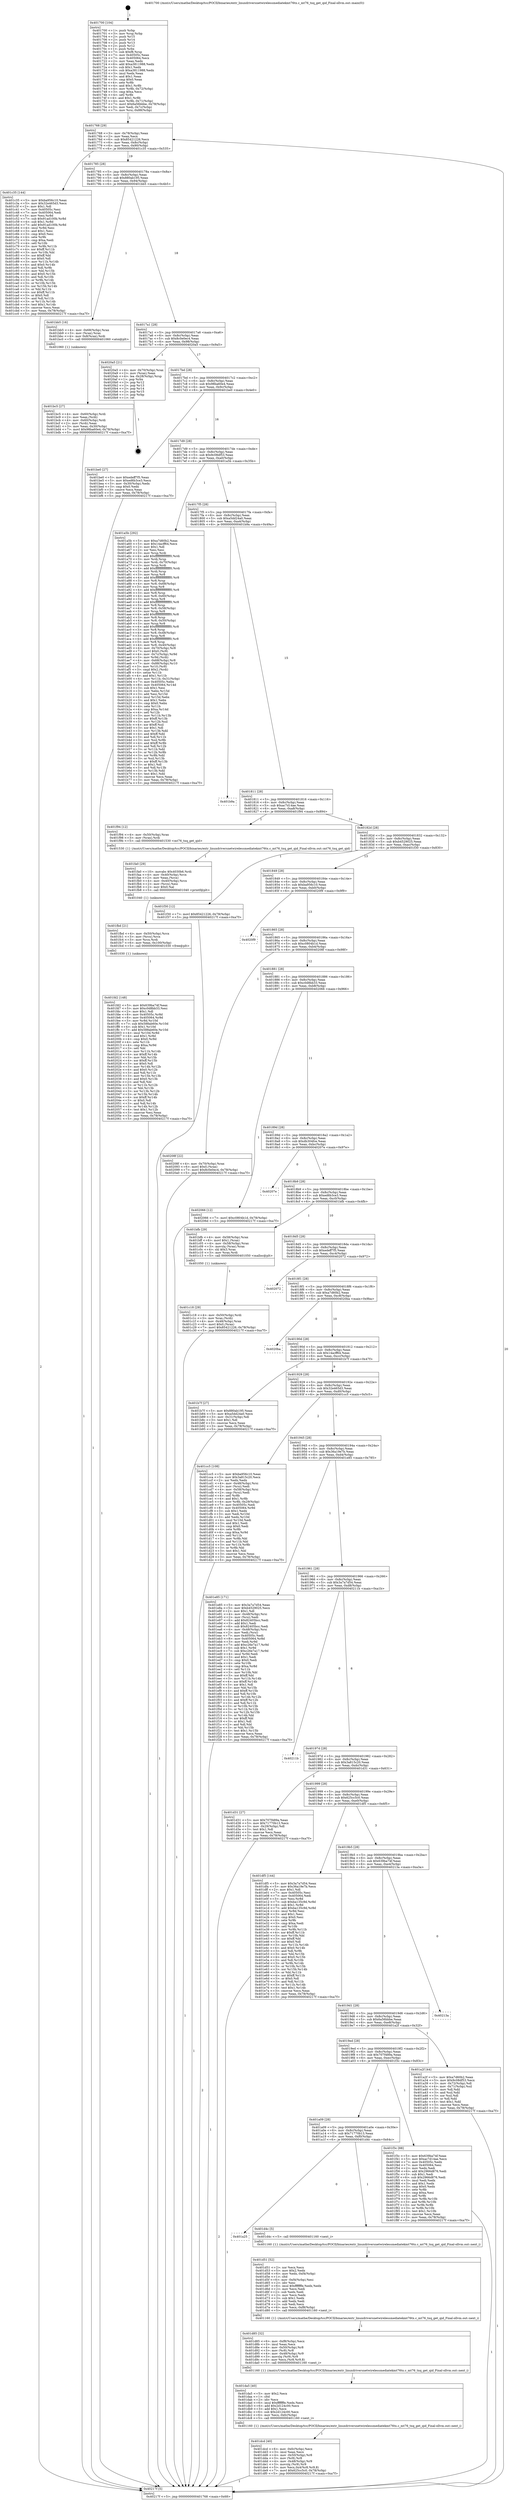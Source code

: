 digraph "0x401700" {
  label = "0x401700 (/mnt/c/Users/mathe/Desktop/tcc/POCII/binaries/extr_linuxdriversnetwirelessmediatekmt76tx.c_mt76_txq_get_qid_Final-ollvm.out::main(0))"
  labelloc = "t"
  node[shape=record]

  Entry [label="",width=0.3,height=0.3,shape=circle,fillcolor=black,style=filled]
  "0x401768" [label="{
     0x401768 [29]\l
     | [instrs]\l
     &nbsp;&nbsp;0x401768 \<+3\>: mov -0x78(%rbp),%eax\l
     &nbsp;&nbsp;0x40176b \<+2\>: mov %eax,%ecx\l
     &nbsp;&nbsp;0x40176d \<+6\>: sub $0x85421226,%ecx\l
     &nbsp;&nbsp;0x401773 \<+6\>: mov %eax,-0x8c(%rbp)\l
     &nbsp;&nbsp;0x401779 \<+6\>: mov %ecx,-0x90(%rbp)\l
     &nbsp;&nbsp;0x40177f \<+6\>: je 0000000000401c35 \<main+0x535\>\l
  }"]
  "0x401c35" [label="{
     0x401c35 [144]\l
     | [instrs]\l
     &nbsp;&nbsp;0x401c35 \<+5\>: mov $0xba956c10,%eax\l
     &nbsp;&nbsp;0x401c3a \<+5\>: mov $0x32e465d3,%ecx\l
     &nbsp;&nbsp;0x401c3f \<+2\>: mov $0x1,%dl\l
     &nbsp;&nbsp;0x401c41 \<+7\>: mov 0x40505c,%esi\l
     &nbsp;&nbsp;0x401c48 \<+7\>: mov 0x405064,%edi\l
     &nbsp;&nbsp;0x401c4f \<+3\>: mov %esi,%r8d\l
     &nbsp;&nbsp;0x401c52 \<+7\>: sub $0x91ad100b,%r8d\l
     &nbsp;&nbsp;0x401c59 \<+4\>: sub $0x1,%r8d\l
     &nbsp;&nbsp;0x401c5d \<+7\>: add $0x91ad100b,%r8d\l
     &nbsp;&nbsp;0x401c64 \<+4\>: imul %r8d,%esi\l
     &nbsp;&nbsp;0x401c68 \<+3\>: and $0x1,%esi\l
     &nbsp;&nbsp;0x401c6b \<+3\>: cmp $0x0,%esi\l
     &nbsp;&nbsp;0x401c6e \<+4\>: sete %r9b\l
     &nbsp;&nbsp;0x401c72 \<+3\>: cmp $0xa,%edi\l
     &nbsp;&nbsp;0x401c75 \<+4\>: setl %r10b\l
     &nbsp;&nbsp;0x401c79 \<+3\>: mov %r9b,%r11b\l
     &nbsp;&nbsp;0x401c7c \<+4\>: xor $0xff,%r11b\l
     &nbsp;&nbsp;0x401c80 \<+3\>: mov %r10b,%bl\l
     &nbsp;&nbsp;0x401c83 \<+3\>: xor $0xff,%bl\l
     &nbsp;&nbsp;0x401c86 \<+3\>: xor $0x0,%dl\l
     &nbsp;&nbsp;0x401c89 \<+3\>: mov %r11b,%r14b\l
     &nbsp;&nbsp;0x401c8c \<+4\>: and $0x0,%r14b\l
     &nbsp;&nbsp;0x401c90 \<+3\>: and %dl,%r9b\l
     &nbsp;&nbsp;0x401c93 \<+3\>: mov %bl,%r15b\l
     &nbsp;&nbsp;0x401c96 \<+4\>: and $0x0,%r15b\l
     &nbsp;&nbsp;0x401c9a \<+3\>: and %dl,%r10b\l
     &nbsp;&nbsp;0x401c9d \<+3\>: or %r9b,%r14b\l
     &nbsp;&nbsp;0x401ca0 \<+3\>: or %r10b,%r15b\l
     &nbsp;&nbsp;0x401ca3 \<+3\>: xor %r15b,%r14b\l
     &nbsp;&nbsp;0x401ca6 \<+3\>: or %bl,%r11b\l
     &nbsp;&nbsp;0x401ca9 \<+4\>: xor $0xff,%r11b\l
     &nbsp;&nbsp;0x401cad \<+3\>: or $0x0,%dl\l
     &nbsp;&nbsp;0x401cb0 \<+3\>: and %dl,%r11b\l
     &nbsp;&nbsp;0x401cb3 \<+3\>: or %r11b,%r14b\l
     &nbsp;&nbsp;0x401cb6 \<+4\>: test $0x1,%r14b\l
     &nbsp;&nbsp;0x401cba \<+3\>: cmovne %ecx,%eax\l
     &nbsp;&nbsp;0x401cbd \<+3\>: mov %eax,-0x78(%rbp)\l
     &nbsp;&nbsp;0x401cc0 \<+5\>: jmp 000000000040217f \<main+0xa7f\>\l
  }"]
  "0x401785" [label="{
     0x401785 [28]\l
     | [instrs]\l
     &nbsp;&nbsp;0x401785 \<+5\>: jmp 000000000040178a \<main+0x8a\>\l
     &nbsp;&nbsp;0x40178a \<+6\>: mov -0x8c(%rbp),%eax\l
     &nbsp;&nbsp;0x401790 \<+5\>: sub $0x880ab195,%eax\l
     &nbsp;&nbsp;0x401795 \<+6\>: mov %eax,-0x94(%rbp)\l
     &nbsp;&nbsp;0x40179b \<+6\>: je 0000000000401bb5 \<main+0x4b5\>\l
  }"]
  Exit [label="",width=0.3,height=0.3,shape=circle,fillcolor=black,style=filled,peripheries=2]
  "0x401bb5" [label="{
     0x401bb5 [16]\l
     | [instrs]\l
     &nbsp;&nbsp;0x401bb5 \<+4\>: mov -0x68(%rbp),%rax\l
     &nbsp;&nbsp;0x401bb9 \<+3\>: mov (%rax),%rax\l
     &nbsp;&nbsp;0x401bbc \<+4\>: mov 0x8(%rax),%rdi\l
     &nbsp;&nbsp;0x401bc0 \<+5\>: call 0000000000401060 \<atoi@plt\>\l
     | [calls]\l
     &nbsp;&nbsp;0x401060 \{1\} (unknown)\l
  }"]
  "0x4017a1" [label="{
     0x4017a1 [28]\l
     | [instrs]\l
     &nbsp;&nbsp;0x4017a1 \<+5\>: jmp 00000000004017a6 \<main+0xa6\>\l
     &nbsp;&nbsp;0x4017a6 \<+6\>: mov -0x8c(%rbp),%eax\l
     &nbsp;&nbsp;0x4017ac \<+5\>: sub $0x8c0e0ec4,%eax\l
     &nbsp;&nbsp;0x4017b1 \<+6\>: mov %eax,-0x98(%rbp)\l
     &nbsp;&nbsp;0x4017b7 \<+6\>: je 00000000004020a5 \<main+0x9a5\>\l
  }"]
  "0x401fd2" [label="{
     0x401fd2 [148]\l
     | [instrs]\l
     &nbsp;&nbsp;0x401fd2 \<+5\>: mov $0x639ba74f,%eax\l
     &nbsp;&nbsp;0x401fd7 \<+5\>: mov $0xc0d8bb33,%esi\l
     &nbsp;&nbsp;0x401fdc \<+2\>: mov $0x1,%dl\l
     &nbsp;&nbsp;0x401fde \<+8\>: mov 0x40505c,%r8d\l
     &nbsp;&nbsp;0x401fe6 \<+8\>: mov 0x405064,%r9d\l
     &nbsp;&nbsp;0x401fee \<+3\>: mov %r8d,%r10d\l
     &nbsp;&nbsp;0x401ff1 \<+7\>: sub $0x588ab60e,%r10d\l
     &nbsp;&nbsp;0x401ff8 \<+4\>: sub $0x1,%r10d\l
     &nbsp;&nbsp;0x401ffc \<+7\>: add $0x588ab60e,%r10d\l
     &nbsp;&nbsp;0x402003 \<+4\>: imul %r10d,%r8d\l
     &nbsp;&nbsp;0x402007 \<+4\>: and $0x1,%r8d\l
     &nbsp;&nbsp;0x40200b \<+4\>: cmp $0x0,%r8d\l
     &nbsp;&nbsp;0x40200f \<+4\>: sete %r11b\l
     &nbsp;&nbsp;0x402013 \<+4\>: cmp $0xa,%r9d\l
     &nbsp;&nbsp;0x402017 \<+3\>: setl %bl\l
     &nbsp;&nbsp;0x40201a \<+3\>: mov %r11b,%r14b\l
     &nbsp;&nbsp;0x40201d \<+4\>: xor $0xff,%r14b\l
     &nbsp;&nbsp;0x402021 \<+3\>: mov %bl,%r15b\l
     &nbsp;&nbsp;0x402024 \<+4\>: xor $0xff,%r15b\l
     &nbsp;&nbsp;0x402028 \<+3\>: xor $0x0,%dl\l
     &nbsp;&nbsp;0x40202b \<+3\>: mov %r14b,%r12b\l
     &nbsp;&nbsp;0x40202e \<+4\>: and $0x0,%r12b\l
     &nbsp;&nbsp;0x402032 \<+3\>: and %dl,%r11b\l
     &nbsp;&nbsp;0x402035 \<+3\>: mov %r15b,%r13b\l
     &nbsp;&nbsp;0x402038 \<+4\>: and $0x0,%r13b\l
     &nbsp;&nbsp;0x40203c \<+2\>: and %dl,%bl\l
     &nbsp;&nbsp;0x40203e \<+3\>: or %r11b,%r12b\l
     &nbsp;&nbsp;0x402041 \<+3\>: or %bl,%r13b\l
     &nbsp;&nbsp;0x402044 \<+3\>: xor %r13b,%r12b\l
     &nbsp;&nbsp;0x402047 \<+3\>: or %r15b,%r14b\l
     &nbsp;&nbsp;0x40204a \<+4\>: xor $0xff,%r14b\l
     &nbsp;&nbsp;0x40204e \<+3\>: or $0x0,%dl\l
     &nbsp;&nbsp;0x402051 \<+3\>: and %dl,%r14b\l
     &nbsp;&nbsp;0x402054 \<+3\>: or %r14b,%r12b\l
     &nbsp;&nbsp;0x402057 \<+4\>: test $0x1,%r12b\l
     &nbsp;&nbsp;0x40205b \<+3\>: cmovne %esi,%eax\l
     &nbsp;&nbsp;0x40205e \<+3\>: mov %eax,-0x78(%rbp)\l
     &nbsp;&nbsp;0x402061 \<+5\>: jmp 000000000040217f \<main+0xa7f\>\l
  }"]
  "0x4020a5" [label="{
     0x4020a5 [21]\l
     | [instrs]\l
     &nbsp;&nbsp;0x4020a5 \<+4\>: mov -0x70(%rbp),%rax\l
     &nbsp;&nbsp;0x4020a9 \<+2\>: mov (%rax),%eax\l
     &nbsp;&nbsp;0x4020ab \<+4\>: lea -0x28(%rbp),%rsp\l
     &nbsp;&nbsp;0x4020af \<+1\>: pop %rbx\l
     &nbsp;&nbsp;0x4020b0 \<+2\>: pop %r12\l
     &nbsp;&nbsp;0x4020b2 \<+2\>: pop %r13\l
     &nbsp;&nbsp;0x4020b4 \<+2\>: pop %r14\l
     &nbsp;&nbsp;0x4020b6 \<+2\>: pop %r15\l
     &nbsp;&nbsp;0x4020b8 \<+1\>: pop %rbp\l
     &nbsp;&nbsp;0x4020b9 \<+1\>: ret\l
  }"]
  "0x4017bd" [label="{
     0x4017bd [28]\l
     | [instrs]\l
     &nbsp;&nbsp;0x4017bd \<+5\>: jmp 00000000004017c2 \<main+0xc2\>\l
     &nbsp;&nbsp;0x4017c2 \<+6\>: mov -0x8c(%rbp),%eax\l
     &nbsp;&nbsp;0x4017c8 \<+5\>: sub $0x98ba60e4,%eax\l
     &nbsp;&nbsp;0x4017cd \<+6\>: mov %eax,-0x9c(%rbp)\l
     &nbsp;&nbsp;0x4017d3 \<+6\>: je 0000000000401be0 \<main+0x4e0\>\l
  }"]
  "0x401fbd" [label="{
     0x401fbd [21]\l
     | [instrs]\l
     &nbsp;&nbsp;0x401fbd \<+4\>: mov -0x50(%rbp),%rcx\l
     &nbsp;&nbsp;0x401fc1 \<+3\>: mov (%rcx),%rcx\l
     &nbsp;&nbsp;0x401fc4 \<+3\>: mov %rcx,%rdi\l
     &nbsp;&nbsp;0x401fc7 \<+6\>: mov %eax,-0x100(%rbp)\l
     &nbsp;&nbsp;0x401fcd \<+5\>: call 0000000000401030 \<free@plt\>\l
     | [calls]\l
     &nbsp;&nbsp;0x401030 \{1\} (unknown)\l
  }"]
  "0x401be0" [label="{
     0x401be0 [27]\l
     | [instrs]\l
     &nbsp;&nbsp;0x401be0 \<+5\>: mov $0xedeff7f5,%eax\l
     &nbsp;&nbsp;0x401be5 \<+5\>: mov $0xed6b3ce3,%ecx\l
     &nbsp;&nbsp;0x401bea \<+3\>: mov -0x30(%rbp),%edx\l
     &nbsp;&nbsp;0x401bed \<+3\>: cmp $0x0,%edx\l
     &nbsp;&nbsp;0x401bf0 \<+3\>: cmove %ecx,%eax\l
     &nbsp;&nbsp;0x401bf3 \<+3\>: mov %eax,-0x78(%rbp)\l
     &nbsp;&nbsp;0x401bf6 \<+5\>: jmp 000000000040217f \<main+0xa7f\>\l
  }"]
  "0x4017d9" [label="{
     0x4017d9 [28]\l
     | [instrs]\l
     &nbsp;&nbsp;0x4017d9 \<+5\>: jmp 00000000004017de \<main+0xde\>\l
     &nbsp;&nbsp;0x4017de \<+6\>: mov -0x8c(%rbp),%eax\l
     &nbsp;&nbsp;0x4017e4 \<+5\>: sub $0x9c08df53,%eax\l
     &nbsp;&nbsp;0x4017e9 \<+6\>: mov %eax,-0xa0(%rbp)\l
     &nbsp;&nbsp;0x4017ef \<+6\>: je 0000000000401a5b \<main+0x35b\>\l
  }"]
  "0x401fa0" [label="{
     0x401fa0 [29]\l
     | [instrs]\l
     &nbsp;&nbsp;0x401fa0 \<+10\>: movabs $0x4030b6,%rdi\l
     &nbsp;&nbsp;0x401faa \<+4\>: mov -0x40(%rbp),%rcx\l
     &nbsp;&nbsp;0x401fae \<+2\>: mov %eax,(%rcx)\l
     &nbsp;&nbsp;0x401fb0 \<+4\>: mov -0x40(%rbp),%rcx\l
     &nbsp;&nbsp;0x401fb4 \<+2\>: mov (%rcx),%esi\l
     &nbsp;&nbsp;0x401fb6 \<+2\>: mov $0x0,%al\l
     &nbsp;&nbsp;0x401fb8 \<+5\>: call 0000000000401040 \<printf@plt\>\l
     | [calls]\l
     &nbsp;&nbsp;0x401040 \{1\} (unknown)\l
  }"]
  "0x401a5b" [label="{
     0x401a5b [292]\l
     | [instrs]\l
     &nbsp;&nbsp;0x401a5b \<+5\>: mov $0xa7d60b2,%eax\l
     &nbsp;&nbsp;0x401a60 \<+5\>: mov $0x14acff64,%ecx\l
     &nbsp;&nbsp;0x401a65 \<+2\>: mov $0x1,%dl\l
     &nbsp;&nbsp;0x401a67 \<+2\>: xor %esi,%esi\l
     &nbsp;&nbsp;0x401a69 \<+3\>: mov %rsp,%rdi\l
     &nbsp;&nbsp;0x401a6c \<+4\>: add $0xfffffffffffffff0,%rdi\l
     &nbsp;&nbsp;0x401a70 \<+3\>: mov %rdi,%rsp\l
     &nbsp;&nbsp;0x401a73 \<+4\>: mov %rdi,-0x70(%rbp)\l
     &nbsp;&nbsp;0x401a77 \<+3\>: mov %rsp,%rdi\l
     &nbsp;&nbsp;0x401a7a \<+4\>: add $0xfffffffffffffff0,%rdi\l
     &nbsp;&nbsp;0x401a7e \<+3\>: mov %rdi,%rsp\l
     &nbsp;&nbsp;0x401a81 \<+3\>: mov %rsp,%r8\l
     &nbsp;&nbsp;0x401a84 \<+4\>: add $0xfffffffffffffff0,%r8\l
     &nbsp;&nbsp;0x401a88 \<+3\>: mov %r8,%rsp\l
     &nbsp;&nbsp;0x401a8b \<+4\>: mov %r8,-0x68(%rbp)\l
     &nbsp;&nbsp;0x401a8f \<+3\>: mov %rsp,%r8\l
     &nbsp;&nbsp;0x401a92 \<+4\>: add $0xfffffffffffffff0,%r8\l
     &nbsp;&nbsp;0x401a96 \<+3\>: mov %r8,%rsp\l
     &nbsp;&nbsp;0x401a99 \<+4\>: mov %r8,-0x60(%rbp)\l
     &nbsp;&nbsp;0x401a9d \<+3\>: mov %rsp,%r8\l
     &nbsp;&nbsp;0x401aa0 \<+4\>: add $0xfffffffffffffff0,%r8\l
     &nbsp;&nbsp;0x401aa4 \<+3\>: mov %r8,%rsp\l
     &nbsp;&nbsp;0x401aa7 \<+4\>: mov %r8,-0x58(%rbp)\l
     &nbsp;&nbsp;0x401aab \<+3\>: mov %rsp,%r8\l
     &nbsp;&nbsp;0x401aae \<+4\>: add $0xfffffffffffffff0,%r8\l
     &nbsp;&nbsp;0x401ab2 \<+3\>: mov %r8,%rsp\l
     &nbsp;&nbsp;0x401ab5 \<+4\>: mov %r8,-0x50(%rbp)\l
     &nbsp;&nbsp;0x401ab9 \<+3\>: mov %rsp,%r8\l
     &nbsp;&nbsp;0x401abc \<+4\>: add $0xfffffffffffffff0,%r8\l
     &nbsp;&nbsp;0x401ac0 \<+3\>: mov %r8,%rsp\l
     &nbsp;&nbsp;0x401ac3 \<+4\>: mov %r8,-0x48(%rbp)\l
     &nbsp;&nbsp;0x401ac7 \<+3\>: mov %rsp,%r8\l
     &nbsp;&nbsp;0x401aca \<+4\>: add $0xfffffffffffffff0,%r8\l
     &nbsp;&nbsp;0x401ace \<+3\>: mov %r8,%rsp\l
     &nbsp;&nbsp;0x401ad1 \<+4\>: mov %r8,-0x40(%rbp)\l
     &nbsp;&nbsp;0x401ad5 \<+4\>: mov -0x70(%rbp),%r8\l
     &nbsp;&nbsp;0x401ad9 \<+7\>: movl $0x0,(%r8)\l
     &nbsp;&nbsp;0x401ae0 \<+4\>: mov -0x7c(%rbp),%r9d\l
     &nbsp;&nbsp;0x401ae4 \<+3\>: mov %r9d,(%rdi)\l
     &nbsp;&nbsp;0x401ae7 \<+4\>: mov -0x68(%rbp),%r8\l
     &nbsp;&nbsp;0x401aeb \<+7\>: mov -0x88(%rbp),%r10\l
     &nbsp;&nbsp;0x401af2 \<+3\>: mov %r10,(%r8)\l
     &nbsp;&nbsp;0x401af5 \<+3\>: cmpl $0x2,(%rdi)\l
     &nbsp;&nbsp;0x401af8 \<+4\>: setne %r11b\l
     &nbsp;&nbsp;0x401afc \<+4\>: and $0x1,%r11b\l
     &nbsp;&nbsp;0x401b00 \<+4\>: mov %r11b,-0x31(%rbp)\l
     &nbsp;&nbsp;0x401b04 \<+7\>: mov 0x40505c,%ebx\l
     &nbsp;&nbsp;0x401b0b \<+8\>: mov 0x405064,%r14d\l
     &nbsp;&nbsp;0x401b13 \<+3\>: sub $0x1,%esi\l
     &nbsp;&nbsp;0x401b16 \<+3\>: mov %ebx,%r15d\l
     &nbsp;&nbsp;0x401b19 \<+3\>: add %esi,%r15d\l
     &nbsp;&nbsp;0x401b1c \<+4\>: imul %r15d,%ebx\l
     &nbsp;&nbsp;0x401b20 \<+3\>: and $0x1,%ebx\l
     &nbsp;&nbsp;0x401b23 \<+3\>: cmp $0x0,%ebx\l
     &nbsp;&nbsp;0x401b26 \<+4\>: sete %r11b\l
     &nbsp;&nbsp;0x401b2a \<+4\>: cmp $0xa,%r14d\l
     &nbsp;&nbsp;0x401b2e \<+4\>: setl %r12b\l
     &nbsp;&nbsp;0x401b32 \<+3\>: mov %r11b,%r13b\l
     &nbsp;&nbsp;0x401b35 \<+4\>: xor $0xff,%r13b\l
     &nbsp;&nbsp;0x401b39 \<+3\>: mov %r12b,%sil\l
     &nbsp;&nbsp;0x401b3c \<+4\>: xor $0xff,%sil\l
     &nbsp;&nbsp;0x401b40 \<+3\>: xor $0x1,%dl\l
     &nbsp;&nbsp;0x401b43 \<+3\>: mov %r13b,%dil\l
     &nbsp;&nbsp;0x401b46 \<+4\>: and $0xff,%dil\l
     &nbsp;&nbsp;0x401b4a \<+3\>: and %dl,%r11b\l
     &nbsp;&nbsp;0x401b4d \<+3\>: mov %sil,%r8b\l
     &nbsp;&nbsp;0x401b50 \<+4\>: and $0xff,%r8b\l
     &nbsp;&nbsp;0x401b54 \<+3\>: and %dl,%r12b\l
     &nbsp;&nbsp;0x401b57 \<+3\>: or %r11b,%dil\l
     &nbsp;&nbsp;0x401b5a \<+3\>: or %r12b,%r8b\l
     &nbsp;&nbsp;0x401b5d \<+3\>: xor %r8b,%dil\l
     &nbsp;&nbsp;0x401b60 \<+3\>: or %sil,%r13b\l
     &nbsp;&nbsp;0x401b63 \<+4\>: xor $0xff,%r13b\l
     &nbsp;&nbsp;0x401b67 \<+3\>: or $0x1,%dl\l
     &nbsp;&nbsp;0x401b6a \<+3\>: and %dl,%r13b\l
     &nbsp;&nbsp;0x401b6d \<+3\>: or %r13b,%dil\l
     &nbsp;&nbsp;0x401b70 \<+4\>: test $0x1,%dil\l
     &nbsp;&nbsp;0x401b74 \<+3\>: cmovne %ecx,%eax\l
     &nbsp;&nbsp;0x401b77 \<+3\>: mov %eax,-0x78(%rbp)\l
     &nbsp;&nbsp;0x401b7a \<+5\>: jmp 000000000040217f \<main+0xa7f\>\l
  }"]
  "0x4017f5" [label="{
     0x4017f5 [28]\l
     | [instrs]\l
     &nbsp;&nbsp;0x4017f5 \<+5\>: jmp 00000000004017fa \<main+0xfa\>\l
     &nbsp;&nbsp;0x4017fa \<+6\>: mov -0x8c(%rbp),%eax\l
     &nbsp;&nbsp;0x401800 \<+5\>: sub $0xa5dd24a0,%eax\l
     &nbsp;&nbsp;0x401805 \<+6\>: mov %eax,-0xa4(%rbp)\l
     &nbsp;&nbsp;0x40180b \<+6\>: je 0000000000401b9a \<main+0x49a\>\l
  }"]
  "0x401dcd" [label="{
     0x401dcd [40]\l
     | [instrs]\l
     &nbsp;&nbsp;0x401dcd \<+6\>: mov -0xfc(%rbp),%ecx\l
     &nbsp;&nbsp;0x401dd3 \<+3\>: imul %eax,%ecx\l
     &nbsp;&nbsp;0x401dd6 \<+4\>: mov -0x50(%rbp),%r8\l
     &nbsp;&nbsp;0x401dda \<+3\>: mov (%r8),%r8\l
     &nbsp;&nbsp;0x401ddd \<+4\>: mov -0x48(%rbp),%r9\l
     &nbsp;&nbsp;0x401de1 \<+3\>: movslq (%r9),%r9\l
     &nbsp;&nbsp;0x401de4 \<+5\>: mov %ecx,0x4(%r8,%r9,8)\l
     &nbsp;&nbsp;0x401de9 \<+7\>: movl $0x625cc5c0,-0x78(%rbp)\l
     &nbsp;&nbsp;0x401df0 \<+5\>: jmp 000000000040217f \<main+0xa7f\>\l
  }"]
  "0x401b9a" [label="{
     0x401b9a\l
  }", style=dashed]
  "0x401811" [label="{
     0x401811 [28]\l
     | [instrs]\l
     &nbsp;&nbsp;0x401811 \<+5\>: jmp 0000000000401816 \<main+0x116\>\l
     &nbsp;&nbsp;0x401816 \<+6\>: mov -0x8c(%rbp),%eax\l
     &nbsp;&nbsp;0x40181c \<+5\>: sub $0xac7d14ae,%eax\l
     &nbsp;&nbsp;0x401821 \<+6\>: mov %eax,-0xa8(%rbp)\l
     &nbsp;&nbsp;0x401827 \<+6\>: je 0000000000401f94 \<main+0x894\>\l
  }"]
  "0x401da5" [label="{
     0x401da5 [40]\l
     | [instrs]\l
     &nbsp;&nbsp;0x401da5 \<+5\>: mov $0x2,%ecx\l
     &nbsp;&nbsp;0x401daa \<+1\>: cltd\l
     &nbsp;&nbsp;0x401dab \<+2\>: idiv %ecx\l
     &nbsp;&nbsp;0x401dad \<+6\>: imul $0xfffffffe,%edx,%ecx\l
     &nbsp;&nbsp;0x401db3 \<+6\>: add $0x2d124c00,%ecx\l
     &nbsp;&nbsp;0x401db9 \<+3\>: add $0x1,%ecx\l
     &nbsp;&nbsp;0x401dbc \<+6\>: sub $0x2d124c00,%ecx\l
     &nbsp;&nbsp;0x401dc2 \<+6\>: mov %ecx,-0xfc(%rbp)\l
     &nbsp;&nbsp;0x401dc8 \<+5\>: call 0000000000401160 \<next_i\>\l
     | [calls]\l
     &nbsp;&nbsp;0x401160 \{1\} (/mnt/c/Users/mathe/Desktop/tcc/POCII/binaries/extr_linuxdriversnetwirelessmediatekmt76tx.c_mt76_txq_get_qid_Final-ollvm.out::next_i)\l
  }"]
  "0x401f94" [label="{
     0x401f94 [12]\l
     | [instrs]\l
     &nbsp;&nbsp;0x401f94 \<+4\>: mov -0x50(%rbp),%rax\l
     &nbsp;&nbsp;0x401f98 \<+3\>: mov (%rax),%rdi\l
     &nbsp;&nbsp;0x401f9b \<+5\>: call 0000000000401530 \<mt76_txq_get_qid\>\l
     | [calls]\l
     &nbsp;&nbsp;0x401530 \{1\} (/mnt/c/Users/mathe/Desktop/tcc/POCII/binaries/extr_linuxdriversnetwirelessmediatekmt76tx.c_mt76_txq_get_qid_Final-ollvm.out::mt76_txq_get_qid)\l
  }"]
  "0x40182d" [label="{
     0x40182d [28]\l
     | [instrs]\l
     &nbsp;&nbsp;0x40182d \<+5\>: jmp 0000000000401832 \<main+0x132\>\l
     &nbsp;&nbsp;0x401832 \<+6\>: mov -0x8c(%rbp),%eax\l
     &nbsp;&nbsp;0x401838 \<+5\>: sub $0xb4529025,%eax\l
     &nbsp;&nbsp;0x40183d \<+6\>: mov %eax,-0xac(%rbp)\l
     &nbsp;&nbsp;0x401843 \<+6\>: je 0000000000401f30 \<main+0x830\>\l
  }"]
  "0x401d85" [label="{
     0x401d85 [32]\l
     | [instrs]\l
     &nbsp;&nbsp;0x401d85 \<+6\>: mov -0xf8(%rbp),%ecx\l
     &nbsp;&nbsp;0x401d8b \<+3\>: imul %eax,%ecx\l
     &nbsp;&nbsp;0x401d8e \<+4\>: mov -0x50(%rbp),%r8\l
     &nbsp;&nbsp;0x401d92 \<+3\>: mov (%r8),%r8\l
     &nbsp;&nbsp;0x401d95 \<+4\>: mov -0x48(%rbp),%r9\l
     &nbsp;&nbsp;0x401d99 \<+3\>: movslq (%r9),%r9\l
     &nbsp;&nbsp;0x401d9c \<+4\>: mov %ecx,(%r8,%r9,8)\l
     &nbsp;&nbsp;0x401da0 \<+5\>: call 0000000000401160 \<next_i\>\l
     | [calls]\l
     &nbsp;&nbsp;0x401160 \{1\} (/mnt/c/Users/mathe/Desktop/tcc/POCII/binaries/extr_linuxdriversnetwirelessmediatekmt76tx.c_mt76_txq_get_qid_Final-ollvm.out::next_i)\l
  }"]
  "0x401f30" [label="{
     0x401f30 [12]\l
     | [instrs]\l
     &nbsp;&nbsp;0x401f30 \<+7\>: movl $0x85421226,-0x78(%rbp)\l
     &nbsp;&nbsp;0x401f37 \<+5\>: jmp 000000000040217f \<main+0xa7f\>\l
  }"]
  "0x401849" [label="{
     0x401849 [28]\l
     | [instrs]\l
     &nbsp;&nbsp;0x401849 \<+5\>: jmp 000000000040184e \<main+0x14e\>\l
     &nbsp;&nbsp;0x40184e \<+6\>: mov -0x8c(%rbp),%eax\l
     &nbsp;&nbsp;0x401854 \<+5\>: sub $0xba956c10,%eax\l
     &nbsp;&nbsp;0x401859 \<+6\>: mov %eax,-0xb0(%rbp)\l
     &nbsp;&nbsp;0x40185f \<+6\>: je 00000000004020f9 \<main+0x9f9\>\l
  }"]
  "0x401d51" [label="{
     0x401d51 [52]\l
     | [instrs]\l
     &nbsp;&nbsp;0x401d51 \<+2\>: xor %ecx,%ecx\l
     &nbsp;&nbsp;0x401d53 \<+5\>: mov $0x2,%edx\l
     &nbsp;&nbsp;0x401d58 \<+6\>: mov %edx,-0xf4(%rbp)\l
     &nbsp;&nbsp;0x401d5e \<+1\>: cltd\l
     &nbsp;&nbsp;0x401d5f \<+6\>: mov -0xf4(%rbp),%esi\l
     &nbsp;&nbsp;0x401d65 \<+2\>: idiv %esi\l
     &nbsp;&nbsp;0x401d67 \<+6\>: imul $0xfffffffe,%edx,%edx\l
     &nbsp;&nbsp;0x401d6d \<+2\>: mov %ecx,%edi\l
     &nbsp;&nbsp;0x401d6f \<+2\>: sub %edx,%edi\l
     &nbsp;&nbsp;0x401d71 \<+2\>: mov %ecx,%edx\l
     &nbsp;&nbsp;0x401d73 \<+3\>: sub $0x1,%edx\l
     &nbsp;&nbsp;0x401d76 \<+2\>: add %edx,%edi\l
     &nbsp;&nbsp;0x401d78 \<+2\>: sub %edi,%ecx\l
     &nbsp;&nbsp;0x401d7a \<+6\>: mov %ecx,-0xf8(%rbp)\l
     &nbsp;&nbsp;0x401d80 \<+5\>: call 0000000000401160 \<next_i\>\l
     | [calls]\l
     &nbsp;&nbsp;0x401160 \{1\} (/mnt/c/Users/mathe/Desktop/tcc/POCII/binaries/extr_linuxdriversnetwirelessmediatekmt76tx.c_mt76_txq_get_qid_Final-ollvm.out::next_i)\l
  }"]
  "0x4020f9" [label="{
     0x4020f9\l
  }", style=dashed]
  "0x401865" [label="{
     0x401865 [28]\l
     | [instrs]\l
     &nbsp;&nbsp;0x401865 \<+5\>: jmp 000000000040186a \<main+0x16a\>\l
     &nbsp;&nbsp;0x40186a \<+6\>: mov -0x8c(%rbp),%eax\l
     &nbsp;&nbsp;0x401870 \<+5\>: sub $0xc0804b1d,%eax\l
     &nbsp;&nbsp;0x401875 \<+6\>: mov %eax,-0xb4(%rbp)\l
     &nbsp;&nbsp;0x40187b \<+6\>: je 000000000040208f \<main+0x98f\>\l
  }"]
  "0x401a25" [label="{
     0x401a25\l
  }", style=dashed]
  "0x40208f" [label="{
     0x40208f [22]\l
     | [instrs]\l
     &nbsp;&nbsp;0x40208f \<+4\>: mov -0x70(%rbp),%rax\l
     &nbsp;&nbsp;0x402093 \<+6\>: movl $0x0,(%rax)\l
     &nbsp;&nbsp;0x402099 \<+7\>: movl $0x8c0e0ec4,-0x78(%rbp)\l
     &nbsp;&nbsp;0x4020a0 \<+5\>: jmp 000000000040217f \<main+0xa7f\>\l
  }"]
  "0x401881" [label="{
     0x401881 [28]\l
     | [instrs]\l
     &nbsp;&nbsp;0x401881 \<+5\>: jmp 0000000000401886 \<main+0x186\>\l
     &nbsp;&nbsp;0x401886 \<+6\>: mov -0x8c(%rbp),%eax\l
     &nbsp;&nbsp;0x40188c \<+5\>: sub $0xc0d8bb33,%eax\l
     &nbsp;&nbsp;0x401891 \<+6\>: mov %eax,-0xb8(%rbp)\l
     &nbsp;&nbsp;0x401897 \<+6\>: je 0000000000402066 \<main+0x966\>\l
  }"]
  "0x401d4c" [label="{
     0x401d4c [5]\l
     | [instrs]\l
     &nbsp;&nbsp;0x401d4c \<+5\>: call 0000000000401160 \<next_i\>\l
     | [calls]\l
     &nbsp;&nbsp;0x401160 \{1\} (/mnt/c/Users/mathe/Desktop/tcc/POCII/binaries/extr_linuxdriversnetwirelessmediatekmt76tx.c_mt76_txq_get_qid_Final-ollvm.out::next_i)\l
  }"]
  "0x402066" [label="{
     0x402066 [12]\l
     | [instrs]\l
     &nbsp;&nbsp;0x402066 \<+7\>: movl $0xc0804b1d,-0x78(%rbp)\l
     &nbsp;&nbsp;0x40206d \<+5\>: jmp 000000000040217f \<main+0xa7f\>\l
  }"]
  "0x40189d" [label="{
     0x40189d [28]\l
     | [instrs]\l
     &nbsp;&nbsp;0x40189d \<+5\>: jmp 00000000004018a2 \<main+0x1a2\>\l
     &nbsp;&nbsp;0x4018a2 \<+6\>: mov -0x8c(%rbp),%eax\l
     &nbsp;&nbsp;0x4018a8 \<+5\>: sub $0xdb304fce,%eax\l
     &nbsp;&nbsp;0x4018ad \<+6\>: mov %eax,-0xbc(%rbp)\l
     &nbsp;&nbsp;0x4018b3 \<+6\>: je 000000000040207e \<main+0x97e\>\l
  }"]
  "0x401a09" [label="{
     0x401a09 [28]\l
     | [instrs]\l
     &nbsp;&nbsp;0x401a09 \<+5\>: jmp 0000000000401a0e \<main+0x30e\>\l
     &nbsp;&nbsp;0x401a0e \<+6\>: mov -0x8c(%rbp),%eax\l
     &nbsp;&nbsp;0x401a14 \<+5\>: sub $0x71770b13,%eax\l
     &nbsp;&nbsp;0x401a19 \<+6\>: mov %eax,-0xf0(%rbp)\l
     &nbsp;&nbsp;0x401a1f \<+6\>: je 0000000000401d4c \<main+0x64c\>\l
  }"]
  "0x40207e" [label="{
     0x40207e\l
  }", style=dashed]
  "0x4018b9" [label="{
     0x4018b9 [28]\l
     | [instrs]\l
     &nbsp;&nbsp;0x4018b9 \<+5\>: jmp 00000000004018be \<main+0x1be\>\l
     &nbsp;&nbsp;0x4018be \<+6\>: mov -0x8c(%rbp),%eax\l
     &nbsp;&nbsp;0x4018c4 \<+5\>: sub $0xed6b3ce3,%eax\l
     &nbsp;&nbsp;0x4018c9 \<+6\>: mov %eax,-0xc0(%rbp)\l
     &nbsp;&nbsp;0x4018cf \<+6\>: je 0000000000401bfb \<main+0x4fb\>\l
  }"]
  "0x401f3c" [label="{
     0x401f3c [88]\l
     | [instrs]\l
     &nbsp;&nbsp;0x401f3c \<+5\>: mov $0x639ba74f,%eax\l
     &nbsp;&nbsp;0x401f41 \<+5\>: mov $0xac7d14ae,%ecx\l
     &nbsp;&nbsp;0x401f46 \<+7\>: mov 0x40505c,%edx\l
     &nbsp;&nbsp;0x401f4d \<+7\>: mov 0x405064,%esi\l
     &nbsp;&nbsp;0x401f54 \<+2\>: mov %edx,%edi\l
     &nbsp;&nbsp;0x401f56 \<+6\>: add $0x2966d876,%edi\l
     &nbsp;&nbsp;0x401f5c \<+3\>: sub $0x1,%edi\l
     &nbsp;&nbsp;0x401f5f \<+6\>: sub $0x2966d876,%edi\l
     &nbsp;&nbsp;0x401f65 \<+3\>: imul %edi,%edx\l
     &nbsp;&nbsp;0x401f68 \<+3\>: and $0x1,%edx\l
     &nbsp;&nbsp;0x401f6b \<+3\>: cmp $0x0,%edx\l
     &nbsp;&nbsp;0x401f6e \<+4\>: sete %r8b\l
     &nbsp;&nbsp;0x401f72 \<+3\>: cmp $0xa,%esi\l
     &nbsp;&nbsp;0x401f75 \<+4\>: setl %r9b\l
     &nbsp;&nbsp;0x401f79 \<+3\>: mov %r8b,%r10b\l
     &nbsp;&nbsp;0x401f7c \<+3\>: and %r9b,%r10b\l
     &nbsp;&nbsp;0x401f7f \<+3\>: xor %r9b,%r8b\l
     &nbsp;&nbsp;0x401f82 \<+3\>: or %r8b,%r10b\l
     &nbsp;&nbsp;0x401f85 \<+4\>: test $0x1,%r10b\l
     &nbsp;&nbsp;0x401f89 \<+3\>: cmovne %ecx,%eax\l
     &nbsp;&nbsp;0x401f8c \<+3\>: mov %eax,-0x78(%rbp)\l
     &nbsp;&nbsp;0x401f8f \<+5\>: jmp 000000000040217f \<main+0xa7f\>\l
  }"]
  "0x401bfb" [label="{
     0x401bfb [29]\l
     | [instrs]\l
     &nbsp;&nbsp;0x401bfb \<+4\>: mov -0x58(%rbp),%rax\l
     &nbsp;&nbsp;0x401bff \<+6\>: movl $0x1,(%rax)\l
     &nbsp;&nbsp;0x401c05 \<+4\>: mov -0x58(%rbp),%rax\l
     &nbsp;&nbsp;0x401c09 \<+3\>: movslq (%rax),%rax\l
     &nbsp;&nbsp;0x401c0c \<+4\>: shl $0x3,%rax\l
     &nbsp;&nbsp;0x401c10 \<+3\>: mov %rax,%rdi\l
     &nbsp;&nbsp;0x401c13 \<+5\>: call 0000000000401050 \<malloc@plt\>\l
     | [calls]\l
     &nbsp;&nbsp;0x401050 \{1\} (unknown)\l
  }"]
  "0x4018d5" [label="{
     0x4018d5 [28]\l
     | [instrs]\l
     &nbsp;&nbsp;0x4018d5 \<+5\>: jmp 00000000004018da \<main+0x1da\>\l
     &nbsp;&nbsp;0x4018da \<+6\>: mov -0x8c(%rbp),%eax\l
     &nbsp;&nbsp;0x4018e0 \<+5\>: sub $0xedeff7f5,%eax\l
     &nbsp;&nbsp;0x4018e5 \<+6\>: mov %eax,-0xc4(%rbp)\l
     &nbsp;&nbsp;0x4018eb \<+6\>: je 0000000000402072 \<main+0x972\>\l
  }"]
  "0x401c18" [label="{
     0x401c18 [29]\l
     | [instrs]\l
     &nbsp;&nbsp;0x401c18 \<+4\>: mov -0x50(%rbp),%rdi\l
     &nbsp;&nbsp;0x401c1c \<+3\>: mov %rax,(%rdi)\l
     &nbsp;&nbsp;0x401c1f \<+4\>: mov -0x48(%rbp),%rax\l
     &nbsp;&nbsp;0x401c23 \<+6\>: movl $0x0,(%rax)\l
     &nbsp;&nbsp;0x401c29 \<+7\>: movl $0x85421226,-0x78(%rbp)\l
     &nbsp;&nbsp;0x401c30 \<+5\>: jmp 000000000040217f \<main+0xa7f\>\l
  }"]
  "0x402072" [label="{
     0x402072\l
  }", style=dashed]
  "0x4018f1" [label="{
     0x4018f1 [28]\l
     | [instrs]\l
     &nbsp;&nbsp;0x4018f1 \<+5\>: jmp 00000000004018f6 \<main+0x1f6\>\l
     &nbsp;&nbsp;0x4018f6 \<+6\>: mov -0x8c(%rbp),%eax\l
     &nbsp;&nbsp;0x4018fc \<+5\>: sub $0xa7d60b2,%eax\l
     &nbsp;&nbsp;0x401901 \<+6\>: mov %eax,-0xc8(%rbp)\l
     &nbsp;&nbsp;0x401907 \<+6\>: je 00000000004020ba \<main+0x9ba\>\l
  }"]
  "0x401bc5" [label="{
     0x401bc5 [27]\l
     | [instrs]\l
     &nbsp;&nbsp;0x401bc5 \<+4\>: mov -0x60(%rbp),%rdi\l
     &nbsp;&nbsp;0x401bc9 \<+2\>: mov %eax,(%rdi)\l
     &nbsp;&nbsp;0x401bcb \<+4\>: mov -0x60(%rbp),%rdi\l
     &nbsp;&nbsp;0x401bcf \<+2\>: mov (%rdi),%eax\l
     &nbsp;&nbsp;0x401bd1 \<+3\>: mov %eax,-0x30(%rbp)\l
     &nbsp;&nbsp;0x401bd4 \<+7\>: movl $0x98ba60e4,-0x78(%rbp)\l
     &nbsp;&nbsp;0x401bdb \<+5\>: jmp 000000000040217f \<main+0xa7f\>\l
  }"]
  "0x4020ba" [label="{
     0x4020ba\l
  }", style=dashed]
  "0x40190d" [label="{
     0x40190d [28]\l
     | [instrs]\l
     &nbsp;&nbsp;0x40190d \<+5\>: jmp 0000000000401912 \<main+0x212\>\l
     &nbsp;&nbsp;0x401912 \<+6\>: mov -0x8c(%rbp),%eax\l
     &nbsp;&nbsp;0x401918 \<+5\>: sub $0x14acff64,%eax\l
     &nbsp;&nbsp;0x40191d \<+6\>: mov %eax,-0xcc(%rbp)\l
     &nbsp;&nbsp;0x401923 \<+6\>: je 0000000000401b7f \<main+0x47f\>\l
  }"]
  "0x401700" [label="{
     0x401700 [104]\l
     | [instrs]\l
     &nbsp;&nbsp;0x401700 \<+1\>: push %rbp\l
     &nbsp;&nbsp;0x401701 \<+3\>: mov %rsp,%rbp\l
     &nbsp;&nbsp;0x401704 \<+2\>: push %r15\l
     &nbsp;&nbsp;0x401706 \<+2\>: push %r14\l
     &nbsp;&nbsp;0x401708 \<+2\>: push %r13\l
     &nbsp;&nbsp;0x40170a \<+2\>: push %r12\l
     &nbsp;&nbsp;0x40170c \<+1\>: push %rbx\l
     &nbsp;&nbsp;0x40170d \<+7\>: sub $0xf8,%rsp\l
     &nbsp;&nbsp;0x401714 \<+7\>: mov 0x40505c,%eax\l
     &nbsp;&nbsp;0x40171b \<+7\>: mov 0x405064,%ecx\l
     &nbsp;&nbsp;0x401722 \<+2\>: mov %eax,%edx\l
     &nbsp;&nbsp;0x401724 \<+6\>: add $0xa3811988,%edx\l
     &nbsp;&nbsp;0x40172a \<+3\>: sub $0x1,%edx\l
     &nbsp;&nbsp;0x40172d \<+6\>: sub $0xa3811988,%edx\l
     &nbsp;&nbsp;0x401733 \<+3\>: imul %edx,%eax\l
     &nbsp;&nbsp;0x401736 \<+3\>: and $0x1,%eax\l
     &nbsp;&nbsp;0x401739 \<+3\>: cmp $0x0,%eax\l
     &nbsp;&nbsp;0x40173c \<+4\>: sete %r8b\l
     &nbsp;&nbsp;0x401740 \<+4\>: and $0x1,%r8b\l
     &nbsp;&nbsp;0x401744 \<+4\>: mov %r8b,-0x72(%rbp)\l
     &nbsp;&nbsp;0x401748 \<+3\>: cmp $0xa,%ecx\l
     &nbsp;&nbsp;0x40174b \<+4\>: setl %r8b\l
     &nbsp;&nbsp;0x40174f \<+4\>: and $0x1,%r8b\l
     &nbsp;&nbsp;0x401753 \<+4\>: mov %r8b,-0x71(%rbp)\l
     &nbsp;&nbsp;0x401757 \<+7\>: movl $0x6a56bbbe,-0x78(%rbp)\l
     &nbsp;&nbsp;0x40175e \<+3\>: mov %edi,-0x7c(%rbp)\l
     &nbsp;&nbsp;0x401761 \<+7\>: mov %rsi,-0x88(%rbp)\l
  }"]
  "0x401b7f" [label="{
     0x401b7f [27]\l
     | [instrs]\l
     &nbsp;&nbsp;0x401b7f \<+5\>: mov $0x880ab195,%eax\l
     &nbsp;&nbsp;0x401b84 \<+5\>: mov $0xa5dd24a0,%ecx\l
     &nbsp;&nbsp;0x401b89 \<+3\>: mov -0x31(%rbp),%dl\l
     &nbsp;&nbsp;0x401b8c \<+3\>: test $0x1,%dl\l
     &nbsp;&nbsp;0x401b8f \<+3\>: cmovne %ecx,%eax\l
     &nbsp;&nbsp;0x401b92 \<+3\>: mov %eax,-0x78(%rbp)\l
     &nbsp;&nbsp;0x401b95 \<+5\>: jmp 000000000040217f \<main+0xa7f\>\l
  }"]
  "0x401929" [label="{
     0x401929 [28]\l
     | [instrs]\l
     &nbsp;&nbsp;0x401929 \<+5\>: jmp 000000000040192e \<main+0x22e\>\l
     &nbsp;&nbsp;0x40192e \<+6\>: mov -0x8c(%rbp),%eax\l
     &nbsp;&nbsp;0x401934 \<+5\>: sub $0x32e465d3,%eax\l
     &nbsp;&nbsp;0x401939 \<+6\>: mov %eax,-0xd0(%rbp)\l
     &nbsp;&nbsp;0x40193f \<+6\>: je 0000000000401cc5 \<main+0x5c5\>\l
  }"]
  "0x40217f" [label="{
     0x40217f [5]\l
     | [instrs]\l
     &nbsp;&nbsp;0x40217f \<+5\>: jmp 0000000000401768 \<main+0x68\>\l
  }"]
  "0x401cc5" [label="{
     0x401cc5 [108]\l
     | [instrs]\l
     &nbsp;&nbsp;0x401cc5 \<+5\>: mov $0xba956c10,%eax\l
     &nbsp;&nbsp;0x401cca \<+5\>: mov $0x3a815c20,%ecx\l
     &nbsp;&nbsp;0x401ccf \<+2\>: xor %edx,%edx\l
     &nbsp;&nbsp;0x401cd1 \<+4\>: mov -0x48(%rbp),%rsi\l
     &nbsp;&nbsp;0x401cd5 \<+2\>: mov (%rsi),%edi\l
     &nbsp;&nbsp;0x401cd7 \<+4\>: mov -0x58(%rbp),%rsi\l
     &nbsp;&nbsp;0x401cdb \<+2\>: cmp (%rsi),%edi\l
     &nbsp;&nbsp;0x401cdd \<+4\>: setl %r8b\l
     &nbsp;&nbsp;0x401ce1 \<+4\>: and $0x1,%r8b\l
     &nbsp;&nbsp;0x401ce5 \<+4\>: mov %r8b,-0x29(%rbp)\l
     &nbsp;&nbsp;0x401ce9 \<+7\>: mov 0x40505c,%edi\l
     &nbsp;&nbsp;0x401cf0 \<+8\>: mov 0x405064,%r9d\l
     &nbsp;&nbsp;0x401cf8 \<+3\>: sub $0x1,%edx\l
     &nbsp;&nbsp;0x401cfb \<+3\>: mov %edi,%r10d\l
     &nbsp;&nbsp;0x401cfe \<+3\>: add %edx,%r10d\l
     &nbsp;&nbsp;0x401d01 \<+4\>: imul %r10d,%edi\l
     &nbsp;&nbsp;0x401d05 \<+3\>: and $0x1,%edi\l
     &nbsp;&nbsp;0x401d08 \<+3\>: cmp $0x0,%edi\l
     &nbsp;&nbsp;0x401d0b \<+4\>: sete %r8b\l
     &nbsp;&nbsp;0x401d0f \<+4\>: cmp $0xa,%r9d\l
     &nbsp;&nbsp;0x401d13 \<+4\>: setl %r11b\l
     &nbsp;&nbsp;0x401d17 \<+3\>: mov %r8b,%bl\l
     &nbsp;&nbsp;0x401d1a \<+3\>: and %r11b,%bl\l
     &nbsp;&nbsp;0x401d1d \<+3\>: xor %r11b,%r8b\l
     &nbsp;&nbsp;0x401d20 \<+3\>: or %r8b,%bl\l
     &nbsp;&nbsp;0x401d23 \<+3\>: test $0x1,%bl\l
     &nbsp;&nbsp;0x401d26 \<+3\>: cmovne %ecx,%eax\l
     &nbsp;&nbsp;0x401d29 \<+3\>: mov %eax,-0x78(%rbp)\l
     &nbsp;&nbsp;0x401d2c \<+5\>: jmp 000000000040217f \<main+0xa7f\>\l
  }"]
  "0x401945" [label="{
     0x401945 [28]\l
     | [instrs]\l
     &nbsp;&nbsp;0x401945 \<+5\>: jmp 000000000040194a \<main+0x24a\>\l
     &nbsp;&nbsp;0x40194a \<+6\>: mov -0x8c(%rbp),%eax\l
     &nbsp;&nbsp;0x401950 \<+5\>: sub $0x36a19e7b,%eax\l
     &nbsp;&nbsp;0x401955 \<+6\>: mov %eax,-0xd4(%rbp)\l
     &nbsp;&nbsp;0x40195b \<+6\>: je 0000000000401e85 \<main+0x785\>\l
  }"]
  "0x4019ed" [label="{
     0x4019ed [28]\l
     | [instrs]\l
     &nbsp;&nbsp;0x4019ed \<+5\>: jmp 00000000004019f2 \<main+0x2f2\>\l
     &nbsp;&nbsp;0x4019f2 \<+6\>: mov -0x8c(%rbp),%eax\l
     &nbsp;&nbsp;0x4019f8 \<+5\>: sub $0x707f489a,%eax\l
     &nbsp;&nbsp;0x4019fd \<+6\>: mov %eax,-0xec(%rbp)\l
     &nbsp;&nbsp;0x401a03 \<+6\>: je 0000000000401f3c \<main+0x83c\>\l
  }"]
  "0x401e85" [label="{
     0x401e85 [171]\l
     | [instrs]\l
     &nbsp;&nbsp;0x401e85 \<+5\>: mov $0x3a7a7d54,%eax\l
     &nbsp;&nbsp;0x401e8a \<+5\>: mov $0xb4529025,%ecx\l
     &nbsp;&nbsp;0x401e8f \<+2\>: mov $0x1,%dl\l
     &nbsp;&nbsp;0x401e91 \<+4\>: mov -0x48(%rbp),%rsi\l
     &nbsp;&nbsp;0x401e95 \<+2\>: mov (%rsi),%edi\l
     &nbsp;&nbsp;0x401e97 \<+6\>: add $0x82405bcc,%edi\l
     &nbsp;&nbsp;0x401e9d \<+3\>: add $0x1,%edi\l
     &nbsp;&nbsp;0x401ea0 \<+6\>: sub $0x82405bcc,%edi\l
     &nbsp;&nbsp;0x401ea6 \<+4\>: mov -0x48(%rbp),%rsi\l
     &nbsp;&nbsp;0x401eaa \<+2\>: mov %edi,(%rsi)\l
     &nbsp;&nbsp;0x401eac \<+7\>: mov 0x40505c,%edi\l
     &nbsp;&nbsp;0x401eb3 \<+8\>: mov 0x405064,%r8d\l
     &nbsp;&nbsp;0x401ebb \<+3\>: mov %edi,%r9d\l
     &nbsp;&nbsp;0x401ebe \<+7\>: add $0xc26e7a17,%r9d\l
     &nbsp;&nbsp;0x401ec5 \<+4\>: sub $0x1,%r9d\l
     &nbsp;&nbsp;0x401ec9 \<+7\>: sub $0xc26e7a17,%r9d\l
     &nbsp;&nbsp;0x401ed0 \<+4\>: imul %r9d,%edi\l
     &nbsp;&nbsp;0x401ed4 \<+3\>: and $0x1,%edi\l
     &nbsp;&nbsp;0x401ed7 \<+3\>: cmp $0x0,%edi\l
     &nbsp;&nbsp;0x401eda \<+4\>: sete %r10b\l
     &nbsp;&nbsp;0x401ede \<+4\>: cmp $0xa,%r8d\l
     &nbsp;&nbsp;0x401ee2 \<+4\>: setl %r11b\l
     &nbsp;&nbsp;0x401ee6 \<+3\>: mov %r10b,%bl\l
     &nbsp;&nbsp;0x401ee9 \<+3\>: xor $0xff,%bl\l
     &nbsp;&nbsp;0x401eec \<+3\>: mov %r11b,%r14b\l
     &nbsp;&nbsp;0x401eef \<+4\>: xor $0xff,%r14b\l
     &nbsp;&nbsp;0x401ef3 \<+3\>: xor $0x1,%dl\l
     &nbsp;&nbsp;0x401ef6 \<+3\>: mov %bl,%r15b\l
     &nbsp;&nbsp;0x401ef9 \<+4\>: and $0xff,%r15b\l
     &nbsp;&nbsp;0x401efd \<+3\>: and %dl,%r10b\l
     &nbsp;&nbsp;0x401f00 \<+3\>: mov %r14b,%r12b\l
     &nbsp;&nbsp;0x401f03 \<+4\>: and $0xff,%r12b\l
     &nbsp;&nbsp;0x401f07 \<+3\>: and %dl,%r11b\l
     &nbsp;&nbsp;0x401f0a \<+3\>: or %r10b,%r15b\l
     &nbsp;&nbsp;0x401f0d \<+3\>: or %r11b,%r12b\l
     &nbsp;&nbsp;0x401f10 \<+3\>: xor %r12b,%r15b\l
     &nbsp;&nbsp;0x401f13 \<+3\>: or %r14b,%bl\l
     &nbsp;&nbsp;0x401f16 \<+3\>: xor $0xff,%bl\l
     &nbsp;&nbsp;0x401f19 \<+3\>: or $0x1,%dl\l
     &nbsp;&nbsp;0x401f1c \<+2\>: and %dl,%bl\l
     &nbsp;&nbsp;0x401f1e \<+3\>: or %bl,%r15b\l
     &nbsp;&nbsp;0x401f21 \<+4\>: test $0x1,%r15b\l
     &nbsp;&nbsp;0x401f25 \<+3\>: cmovne %ecx,%eax\l
     &nbsp;&nbsp;0x401f28 \<+3\>: mov %eax,-0x78(%rbp)\l
     &nbsp;&nbsp;0x401f2b \<+5\>: jmp 000000000040217f \<main+0xa7f\>\l
  }"]
  "0x401961" [label="{
     0x401961 [28]\l
     | [instrs]\l
     &nbsp;&nbsp;0x401961 \<+5\>: jmp 0000000000401966 \<main+0x266\>\l
     &nbsp;&nbsp;0x401966 \<+6\>: mov -0x8c(%rbp),%eax\l
     &nbsp;&nbsp;0x40196c \<+5\>: sub $0x3a7a7d54,%eax\l
     &nbsp;&nbsp;0x401971 \<+6\>: mov %eax,-0xd8(%rbp)\l
     &nbsp;&nbsp;0x401977 \<+6\>: je 000000000040211b \<main+0xa1b\>\l
  }"]
  "0x401a2f" [label="{
     0x401a2f [44]\l
     | [instrs]\l
     &nbsp;&nbsp;0x401a2f \<+5\>: mov $0xa7d60b2,%eax\l
     &nbsp;&nbsp;0x401a34 \<+5\>: mov $0x9c08df53,%ecx\l
     &nbsp;&nbsp;0x401a39 \<+3\>: mov -0x72(%rbp),%dl\l
     &nbsp;&nbsp;0x401a3c \<+4\>: mov -0x71(%rbp),%sil\l
     &nbsp;&nbsp;0x401a40 \<+3\>: mov %dl,%dil\l
     &nbsp;&nbsp;0x401a43 \<+3\>: and %sil,%dil\l
     &nbsp;&nbsp;0x401a46 \<+3\>: xor %sil,%dl\l
     &nbsp;&nbsp;0x401a49 \<+3\>: or %dl,%dil\l
     &nbsp;&nbsp;0x401a4c \<+4\>: test $0x1,%dil\l
     &nbsp;&nbsp;0x401a50 \<+3\>: cmovne %ecx,%eax\l
     &nbsp;&nbsp;0x401a53 \<+3\>: mov %eax,-0x78(%rbp)\l
     &nbsp;&nbsp;0x401a56 \<+5\>: jmp 000000000040217f \<main+0xa7f\>\l
  }"]
  "0x40211b" [label="{
     0x40211b\l
  }", style=dashed]
  "0x40197d" [label="{
     0x40197d [28]\l
     | [instrs]\l
     &nbsp;&nbsp;0x40197d \<+5\>: jmp 0000000000401982 \<main+0x282\>\l
     &nbsp;&nbsp;0x401982 \<+6\>: mov -0x8c(%rbp),%eax\l
     &nbsp;&nbsp;0x401988 \<+5\>: sub $0x3a815c20,%eax\l
     &nbsp;&nbsp;0x40198d \<+6\>: mov %eax,-0xdc(%rbp)\l
     &nbsp;&nbsp;0x401993 \<+6\>: je 0000000000401d31 \<main+0x631\>\l
  }"]
  "0x4019d1" [label="{
     0x4019d1 [28]\l
     | [instrs]\l
     &nbsp;&nbsp;0x4019d1 \<+5\>: jmp 00000000004019d6 \<main+0x2d6\>\l
     &nbsp;&nbsp;0x4019d6 \<+6\>: mov -0x8c(%rbp),%eax\l
     &nbsp;&nbsp;0x4019dc \<+5\>: sub $0x6a56bbbe,%eax\l
     &nbsp;&nbsp;0x4019e1 \<+6\>: mov %eax,-0xe8(%rbp)\l
     &nbsp;&nbsp;0x4019e7 \<+6\>: je 0000000000401a2f \<main+0x32f\>\l
  }"]
  "0x401d31" [label="{
     0x401d31 [27]\l
     | [instrs]\l
     &nbsp;&nbsp;0x401d31 \<+5\>: mov $0x707f489a,%eax\l
     &nbsp;&nbsp;0x401d36 \<+5\>: mov $0x71770b13,%ecx\l
     &nbsp;&nbsp;0x401d3b \<+3\>: mov -0x29(%rbp),%dl\l
     &nbsp;&nbsp;0x401d3e \<+3\>: test $0x1,%dl\l
     &nbsp;&nbsp;0x401d41 \<+3\>: cmovne %ecx,%eax\l
     &nbsp;&nbsp;0x401d44 \<+3\>: mov %eax,-0x78(%rbp)\l
     &nbsp;&nbsp;0x401d47 \<+5\>: jmp 000000000040217f \<main+0xa7f\>\l
  }"]
  "0x401999" [label="{
     0x401999 [28]\l
     | [instrs]\l
     &nbsp;&nbsp;0x401999 \<+5\>: jmp 000000000040199e \<main+0x29e\>\l
     &nbsp;&nbsp;0x40199e \<+6\>: mov -0x8c(%rbp),%eax\l
     &nbsp;&nbsp;0x4019a4 \<+5\>: sub $0x625cc5c0,%eax\l
     &nbsp;&nbsp;0x4019a9 \<+6\>: mov %eax,-0xe0(%rbp)\l
     &nbsp;&nbsp;0x4019af \<+6\>: je 0000000000401df5 \<main+0x6f5\>\l
  }"]
  "0x40213a" [label="{
     0x40213a\l
  }", style=dashed]
  "0x401df5" [label="{
     0x401df5 [144]\l
     | [instrs]\l
     &nbsp;&nbsp;0x401df5 \<+5\>: mov $0x3a7a7d54,%eax\l
     &nbsp;&nbsp;0x401dfa \<+5\>: mov $0x36a19e7b,%ecx\l
     &nbsp;&nbsp;0x401dff \<+2\>: mov $0x1,%dl\l
     &nbsp;&nbsp;0x401e01 \<+7\>: mov 0x40505c,%esi\l
     &nbsp;&nbsp;0x401e08 \<+7\>: mov 0x405064,%edi\l
     &nbsp;&nbsp;0x401e0f \<+3\>: mov %esi,%r8d\l
     &nbsp;&nbsp;0x401e12 \<+7\>: sub $0xba135c9d,%r8d\l
     &nbsp;&nbsp;0x401e19 \<+4\>: sub $0x1,%r8d\l
     &nbsp;&nbsp;0x401e1d \<+7\>: add $0xba135c9d,%r8d\l
     &nbsp;&nbsp;0x401e24 \<+4\>: imul %r8d,%esi\l
     &nbsp;&nbsp;0x401e28 \<+3\>: and $0x1,%esi\l
     &nbsp;&nbsp;0x401e2b \<+3\>: cmp $0x0,%esi\l
     &nbsp;&nbsp;0x401e2e \<+4\>: sete %r9b\l
     &nbsp;&nbsp;0x401e32 \<+3\>: cmp $0xa,%edi\l
     &nbsp;&nbsp;0x401e35 \<+4\>: setl %r10b\l
     &nbsp;&nbsp;0x401e39 \<+3\>: mov %r9b,%r11b\l
     &nbsp;&nbsp;0x401e3c \<+4\>: xor $0xff,%r11b\l
     &nbsp;&nbsp;0x401e40 \<+3\>: mov %r10b,%bl\l
     &nbsp;&nbsp;0x401e43 \<+3\>: xor $0xff,%bl\l
     &nbsp;&nbsp;0x401e46 \<+3\>: xor $0x0,%dl\l
     &nbsp;&nbsp;0x401e49 \<+3\>: mov %r11b,%r14b\l
     &nbsp;&nbsp;0x401e4c \<+4\>: and $0x0,%r14b\l
     &nbsp;&nbsp;0x401e50 \<+3\>: and %dl,%r9b\l
     &nbsp;&nbsp;0x401e53 \<+3\>: mov %bl,%r15b\l
     &nbsp;&nbsp;0x401e56 \<+4\>: and $0x0,%r15b\l
     &nbsp;&nbsp;0x401e5a \<+3\>: and %dl,%r10b\l
     &nbsp;&nbsp;0x401e5d \<+3\>: or %r9b,%r14b\l
     &nbsp;&nbsp;0x401e60 \<+3\>: or %r10b,%r15b\l
     &nbsp;&nbsp;0x401e63 \<+3\>: xor %r15b,%r14b\l
     &nbsp;&nbsp;0x401e66 \<+3\>: or %bl,%r11b\l
     &nbsp;&nbsp;0x401e69 \<+4\>: xor $0xff,%r11b\l
     &nbsp;&nbsp;0x401e6d \<+3\>: or $0x0,%dl\l
     &nbsp;&nbsp;0x401e70 \<+3\>: and %dl,%r11b\l
     &nbsp;&nbsp;0x401e73 \<+3\>: or %r11b,%r14b\l
     &nbsp;&nbsp;0x401e76 \<+4\>: test $0x1,%r14b\l
     &nbsp;&nbsp;0x401e7a \<+3\>: cmovne %ecx,%eax\l
     &nbsp;&nbsp;0x401e7d \<+3\>: mov %eax,-0x78(%rbp)\l
     &nbsp;&nbsp;0x401e80 \<+5\>: jmp 000000000040217f \<main+0xa7f\>\l
  }"]
  "0x4019b5" [label="{
     0x4019b5 [28]\l
     | [instrs]\l
     &nbsp;&nbsp;0x4019b5 \<+5\>: jmp 00000000004019ba \<main+0x2ba\>\l
     &nbsp;&nbsp;0x4019ba \<+6\>: mov -0x8c(%rbp),%eax\l
     &nbsp;&nbsp;0x4019c0 \<+5\>: sub $0x639ba74f,%eax\l
     &nbsp;&nbsp;0x4019c5 \<+6\>: mov %eax,-0xe4(%rbp)\l
     &nbsp;&nbsp;0x4019cb \<+6\>: je 000000000040213a \<main+0xa3a\>\l
  }"]
  Entry -> "0x401700" [label=" 1"]
  "0x401768" -> "0x401c35" [label=" 2"]
  "0x401768" -> "0x401785" [label=" 19"]
  "0x4020a5" -> Exit [label=" 1"]
  "0x401785" -> "0x401bb5" [label=" 1"]
  "0x401785" -> "0x4017a1" [label=" 18"]
  "0x40208f" -> "0x40217f" [label=" 1"]
  "0x4017a1" -> "0x4020a5" [label=" 1"]
  "0x4017a1" -> "0x4017bd" [label=" 17"]
  "0x402066" -> "0x40217f" [label=" 1"]
  "0x4017bd" -> "0x401be0" [label=" 1"]
  "0x4017bd" -> "0x4017d9" [label=" 16"]
  "0x401fd2" -> "0x40217f" [label=" 1"]
  "0x4017d9" -> "0x401a5b" [label=" 1"]
  "0x4017d9" -> "0x4017f5" [label=" 15"]
  "0x401fbd" -> "0x401fd2" [label=" 1"]
  "0x4017f5" -> "0x401b9a" [label=" 0"]
  "0x4017f5" -> "0x401811" [label=" 15"]
  "0x401fa0" -> "0x401fbd" [label=" 1"]
  "0x401811" -> "0x401f94" [label=" 1"]
  "0x401811" -> "0x40182d" [label=" 14"]
  "0x401f94" -> "0x401fa0" [label=" 1"]
  "0x40182d" -> "0x401f30" [label=" 1"]
  "0x40182d" -> "0x401849" [label=" 13"]
  "0x401f3c" -> "0x40217f" [label=" 1"]
  "0x401849" -> "0x4020f9" [label=" 0"]
  "0x401849" -> "0x401865" [label=" 13"]
  "0x401f30" -> "0x40217f" [label=" 1"]
  "0x401865" -> "0x40208f" [label=" 1"]
  "0x401865" -> "0x401881" [label=" 12"]
  "0x401e85" -> "0x40217f" [label=" 1"]
  "0x401881" -> "0x402066" [label=" 1"]
  "0x401881" -> "0x40189d" [label=" 11"]
  "0x401df5" -> "0x40217f" [label=" 1"]
  "0x40189d" -> "0x40207e" [label=" 0"]
  "0x40189d" -> "0x4018b9" [label=" 11"]
  "0x401da5" -> "0x401dcd" [label=" 1"]
  "0x4018b9" -> "0x401bfb" [label=" 1"]
  "0x4018b9" -> "0x4018d5" [label=" 10"]
  "0x401d85" -> "0x401da5" [label=" 1"]
  "0x4018d5" -> "0x402072" [label=" 0"]
  "0x4018d5" -> "0x4018f1" [label=" 10"]
  "0x401d4c" -> "0x401d51" [label=" 1"]
  "0x4018f1" -> "0x4020ba" [label=" 0"]
  "0x4018f1" -> "0x40190d" [label=" 10"]
  "0x401a09" -> "0x401a25" [label=" 0"]
  "0x40190d" -> "0x401b7f" [label=" 1"]
  "0x40190d" -> "0x401929" [label=" 9"]
  "0x401dcd" -> "0x40217f" [label=" 1"]
  "0x401929" -> "0x401cc5" [label=" 2"]
  "0x401929" -> "0x401945" [label=" 7"]
  "0x4019ed" -> "0x401a09" [label=" 1"]
  "0x401945" -> "0x401e85" [label=" 1"]
  "0x401945" -> "0x401961" [label=" 6"]
  "0x4019ed" -> "0x401f3c" [label=" 1"]
  "0x401961" -> "0x40211b" [label=" 0"]
  "0x401961" -> "0x40197d" [label=" 6"]
  "0x401d51" -> "0x401d85" [label=" 1"]
  "0x40197d" -> "0x401d31" [label=" 2"]
  "0x40197d" -> "0x401999" [label=" 4"]
  "0x401cc5" -> "0x40217f" [label=" 2"]
  "0x401999" -> "0x401df5" [label=" 1"]
  "0x401999" -> "0x4019b5" [label=" 3"]
  "0x401c35" -> "0x40217f" [label=" 2"]
  "0x4019b5" -> "0x40213a" [label=" 0"]
  "0x4019b5" -> "0x4019d1" [label=" 3"]
  "0x401d31" -> "0x40217f" [label=" 2"]
  "0x4019d1" -> "0x401a2f" [label=" 1"]
  "0x4019d1" -> "0x4019ed" [label=" 2"]
  "0x401a2f" -> "0x40217f" [label=" 1"]
  "0x401700" -> "0x401768" [label=" 1"]
  "0x40217f" -> "0x401768" [label=" 20"]
  "0x401a09" -> "0x401d4c" [label=" 1"]
  "0x401a5b" -> "0x40217f" [label=" 1"]
  "0x401b7f" -> "0x40217f" [label=" 1"]
  "0x401bb5" -> "0x401bc5" [label=" 1"]
  "0x401bc5" -> "0x40217f" [label=" 1"]
  "0x401be0" -> "0x40217f" [label=" 1"]
  "0x401bfb" -> "0x401c18" [label=" 1"]
  "0x401c18" -> "0x40217f" [label=" 1"]
}
